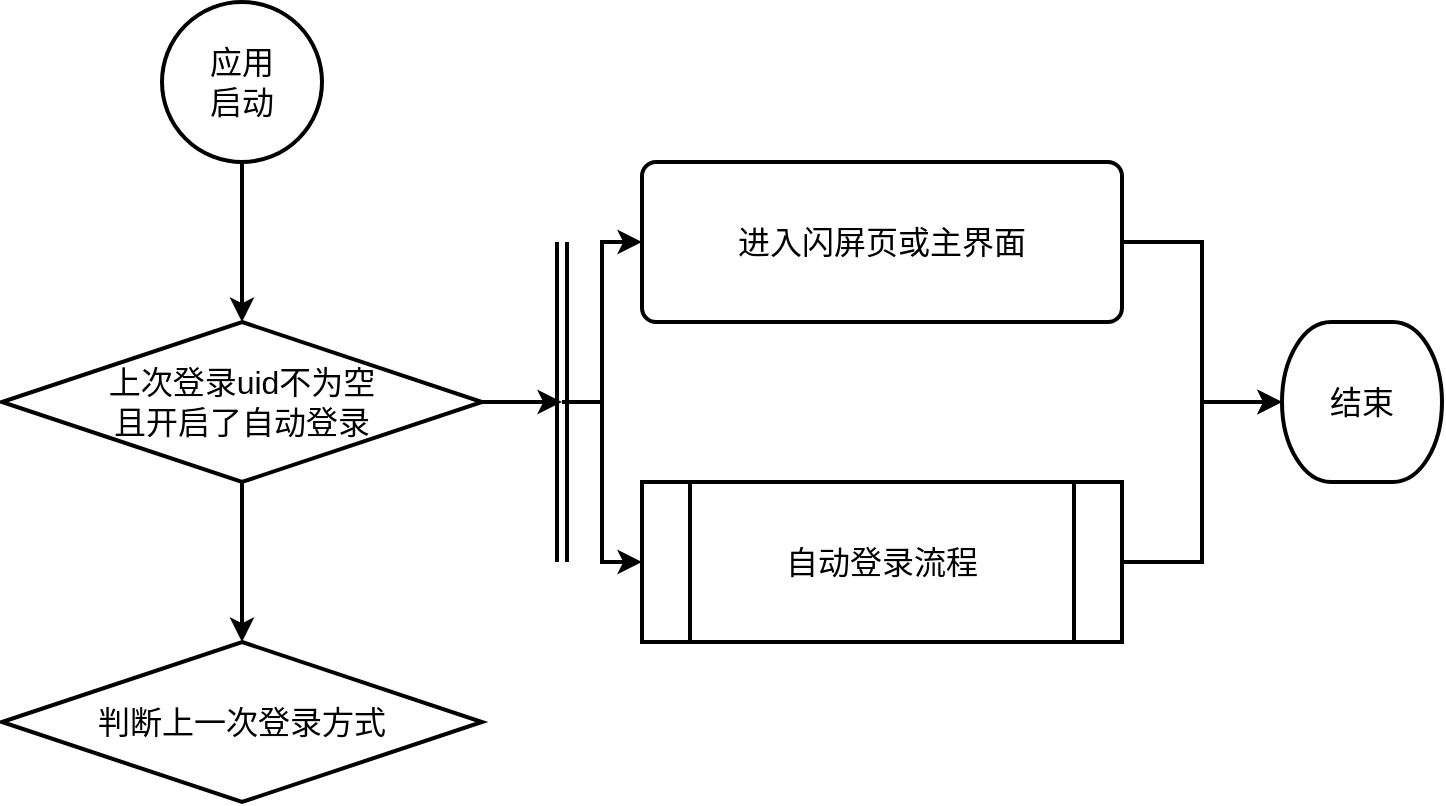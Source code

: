 <mxfile version="15.5.9" type="github">
  <diagram id="qoT9MYY9_t4PGDL6Biyj" name="Page-1">
    <mxGraphModel dx="677" dy="363" grid="1" gridSize="10" guides="1" tooltips="1" connect="1" arrows="1" fold="1" page="1" pageScale="1" pageWidth="827" pageHeight="1169" math="0" shadow="0">
      <root>
        <mxCell id="0" />
        <mxCell id="1" parent="0" />
        <mxCell id="MguBmSjYfqDdbDr2_ZBg-3" style="edgeStyle=orthogonalEdgeStyle;rounded=0;orthogonalLoop=1;jettySize=auto;html=1;exitX=0.5;exitY=1;exitDx=0;exitDy=0;exitPerimeter=0;entryX=0.5;entryY=0;entryDx=0;entryDy=0;entryPerimeter=0;fontSize=16;strokeWidth=2;" edge="1" parent="1" source="MguBmSjYfqDdbDr2_ZBg-1" target="MguBmSjYfqDdbDr2_ZBg-2">
          <mxGeometry relative="1" as="geometry" />
        </mxCell>
        <mxCell id="MguBmSjYfqDdbDr2_ZBg-1" value="应用&lt;br style=&quot;font-size: 16px;&quot;&gt;启动" style="strokeWidth=2;html=1;shape=mxgraph.flowchart.start_2;whiteSpace=wrap;fillColor=none;fontSize=16;" vertex="1" parent="1">
          <mxGeometry x="120" y="40" width="80" height="80" as="geometry" />
        </mxCell>
        <mxCell id="MguBmSjYfqDdbDr2_ZBg-15" style="edgeStyle=orthogonalEdgeStyle;rounded=0;orthogonalLoop=1;jettySize=auto;html=1;exitX=1;exitY=0.5;exitDx=0;exitDy=0;exitPerimeter=0;shadow=0;labelBorderColor=none;fontSize=16;endArrow=classic;endFill=1;strokeWidth=2;" edge="1" parent="1" source="MguBmSjYfqDdbDr2_ZBg-2">
          <mxGeometry relative="1" as="geometry">
            <mxPoint x="320" y="240" as="targetPoint" />
          </mxGeometry>
        </mxCell>
        <mxCell id="MguBmSjYfqDdbDr2_ZBg-21" style="edgeStyle=orthogonalEdgeStyle;rounded=0;orthogonalLoop=1;jettySize=auto;html=1;exitX=0.5;exitY=1;exitDx=0;exitDy=0;exitPerimeter=0;entryX=0.5;entryY=0;entryDx=0;entryDy=0;entryPerimeter=0;shadow=0;labelBorderColor=none;fontSize=16;endArrow=classic;endFill=1;strokeWidth=2;" edge="1" parent="1" source="MguBmSjYfqDdbDr2_ZBg-2" target="MguBmSjYfqDdbDr2_ZBg-20">
          <mxGeometry relative="1" as="geometry" />
        </mxCell>
        <mxCell id="MguBmSjYfqDdbDr2_ZBg-2" value="上次登录uid不为空&lt;br&gt;且开启了自动登录" style="strokeWidth=2;html=1;shape=mxgraph.flowchart.decision;whiteSpace=wrap;fillColor=none;fontSize=16;" vertex="1" parent="1">
          <mxGeometry x="40" y="200" width="240" height="80" as="geometry" />
        </mxCell>
        <mxCell id="MguBmSjYfqDdbDr2_ZBg-18" style="edgeStyle=orthogonalEdgeStyle;rounded=0;orthogonalLoop=1;jettySize=auto;html=1;exitX=1;exitY=0.5;exitDx=0;exitDy=0;shadow=0;labelBorderColor=none;fontSize=16;endArrow=classic;endFill=1;entryX=0;entryY=0.5;entryDx=0;entryDy=0;entryPerimeter=0;strokeWidth=2;" edge="1" parent="1" source="MguBmSjYfqDdbDr2_ZBg-7" target="MguBmSjYfqDdbDr2_ZBg-16">
          <mxGeometry relative="1" as="geometry">
            <mxPoint x="620" y="260" as="targetPoint" />
          </mxGeometry>
        </mxCell>
        <mxCell id="MguBmSjYfqDdbDr2_ZBg-7" value="自动登录流程" style="shape=process;whiteSpace=wrap;html=1;backgroundOutline=1;fontSize=16;fillColor=none;strokeWidth=2;" vertex="1" parent="1">
          <mxGeometry x="360" y="280" width="240" height="80" as="geometry" />
        </mxCell>
        <mxCell id="MguBmSjYfqDdbDr2_ZBg-17" style="edgeStyle=orthogonalEdgeStyle;rounded=0;orthogonalLoop=1;jettySize=auto;html=1;exitX=1;exitY=0.5;exitDx=0;exitDy=0;entryX=0;entryY=0.5;entryDx=0;entryDy=0;entryPerimeter=0;shadow=0;labelBorderColor=none;fontSize=16;endArrow=classic;endFill=1;strokeWidth=2;" edge="1" parent="1" source="MguBmSjYfqDdbDr2_ZBg-9" target="MguBmSjYfqDdbDr2_ZBg-16">
          <mxGeometry relative="1" as="geometry" />
        </mxCell>
        <mxCell id="MguBmSjYfqDdbDr2_ZBg-9" value="进入闪屏页或主界面" style="rounded=1;whiteSpace=wrap;html=1;absoluteArcSize=1;arcSize=14;strokeWidth=2;fontSize=16;fillColor=none;" vertex="1" parent="1">
          <mxGeometry x="360" y="120" width="240" height="80" as="geometry" />
        </mxCell>
        <mxCell id="MguBmSjYfqDdbDr2_ZBg-13" style="edgeStyle=orthogonalEdgeStyle;rounded=0;orthogonalLoop=1;jettySize=auto;html=1;fontSize=16;entryX=0;entryY=0.5;entryDx=0;entryDy=0;strokeWidth=2;" edge="1" parent="1" target="MguBmSjYfqDdbDr2_ZBg-9">
          <mxGeometry relative="1" as="geometry">
            <mxPoint x="320" y="240" as="targetPoint" />
            <mxPoint x="320" y="240" as="sourcePoint" />
            <Array as="points">
              <mxPoint x="340" y="240" />
              <mxPoint x="340" y="160" />
            </Array>
          </mxGeometry>
        </mxCell>
        <mxCell id="MguBmSjYfqDdbDr2_ZBg-11" value="" style="endArrow=none;html=1;rounded=0;fontSize=16;shape=link;labelBorderColor=none;shadow=0;strokeWidth=2;" edge="1" parent="1">
          <mxGeometry width="50" height="50" relative="1" as="geometry">
            <mxPoint x="320" y="320" as="sourcePoint" />
            <mxPoint x="320" y="160" as="targetPoint" />
          </mxGeometry>
        </mxCell>
        <mxCell id="MguBmSjYfqDdbDr2_ZBg-14" style="edgeStyle=orthogonalEdgeStyle;rounded=0;orthogonalLoop=1;jettySize=auto;html=1;fontSize=16;entryX=0;entryY=0.5;entryDx=0;entryDy=0;strokeWidth=2;" edge="1" parent="1" target="MguBmSjYfqDdbDr2_ZBg-7">
          <mxGeometry relative="1" as="geometry">
            <mxPoint x="320" y="240" as="targetPoint" />
            <mxPoint x="320" y="240" as="sourcePoint" />
            <Array as="points">
              <mxPoint x="340" y="240" />
              <mxPoint x="340" y="320" />
            </Array>
          </mxGeometry>
        </mxCell>
        <mxCell id="MguBmSjYfqDdbDr2_ZBg-16" value="结束" style="strokeWidth=2;html=1;shape=mxgraph.flowchart.terminator;whiteSpace=wrap;fontSize=16;fillColor=none;" vertex="1" parent="1">
          <mxGeometry x="680" y="200" width="80" height="80" as="geometry" />
        </mxCell>
        <mxCell id="MguBmSjYfqDdbDr2_ZBg-20" value="判断上一次登录方式" style="strokeWidth=2;html=1;shape=mxgraph.flowchart.decision;whiteSpace=wrap;fillColor=none;fontSize=16;" vertex="1" parent="1">
          <mxGeometry x="40" y="360" width="240" height="80" as="geometry" />
        </mxCell>
      </root>
    </mxGraphModel>
  </diagram>
</mxfile>
